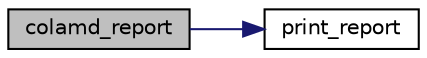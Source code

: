 digraph "colamd_report"
{
 // LATEX_PDF_SIZE
  edge [fontname="Helvetica",fontsize="10",labelfontname="Helvetica",labelfontsize="10"];
  node [fontname="Helvetica",fontsize="10",shape=record];
  rankdir="LR";
  Node1 [label="colamd_report",height=0.2,width=0.4,color="black", fillcolor="grey75", style="filled", fontcolor="black",tooltip=" "];
  Node1 -> Node2 [color="midnightblue",fontsize="10",style="solid",fontname="Helvetica"];
  Node2 [label="print_report",height=0.2,width=0.4,color="black", fillcolor="white", style="filled",URL="$colamd_8c.html#a5ba6567b2e4ac6f69086d2ac7ab5c58a",tooltip=" "];
}
